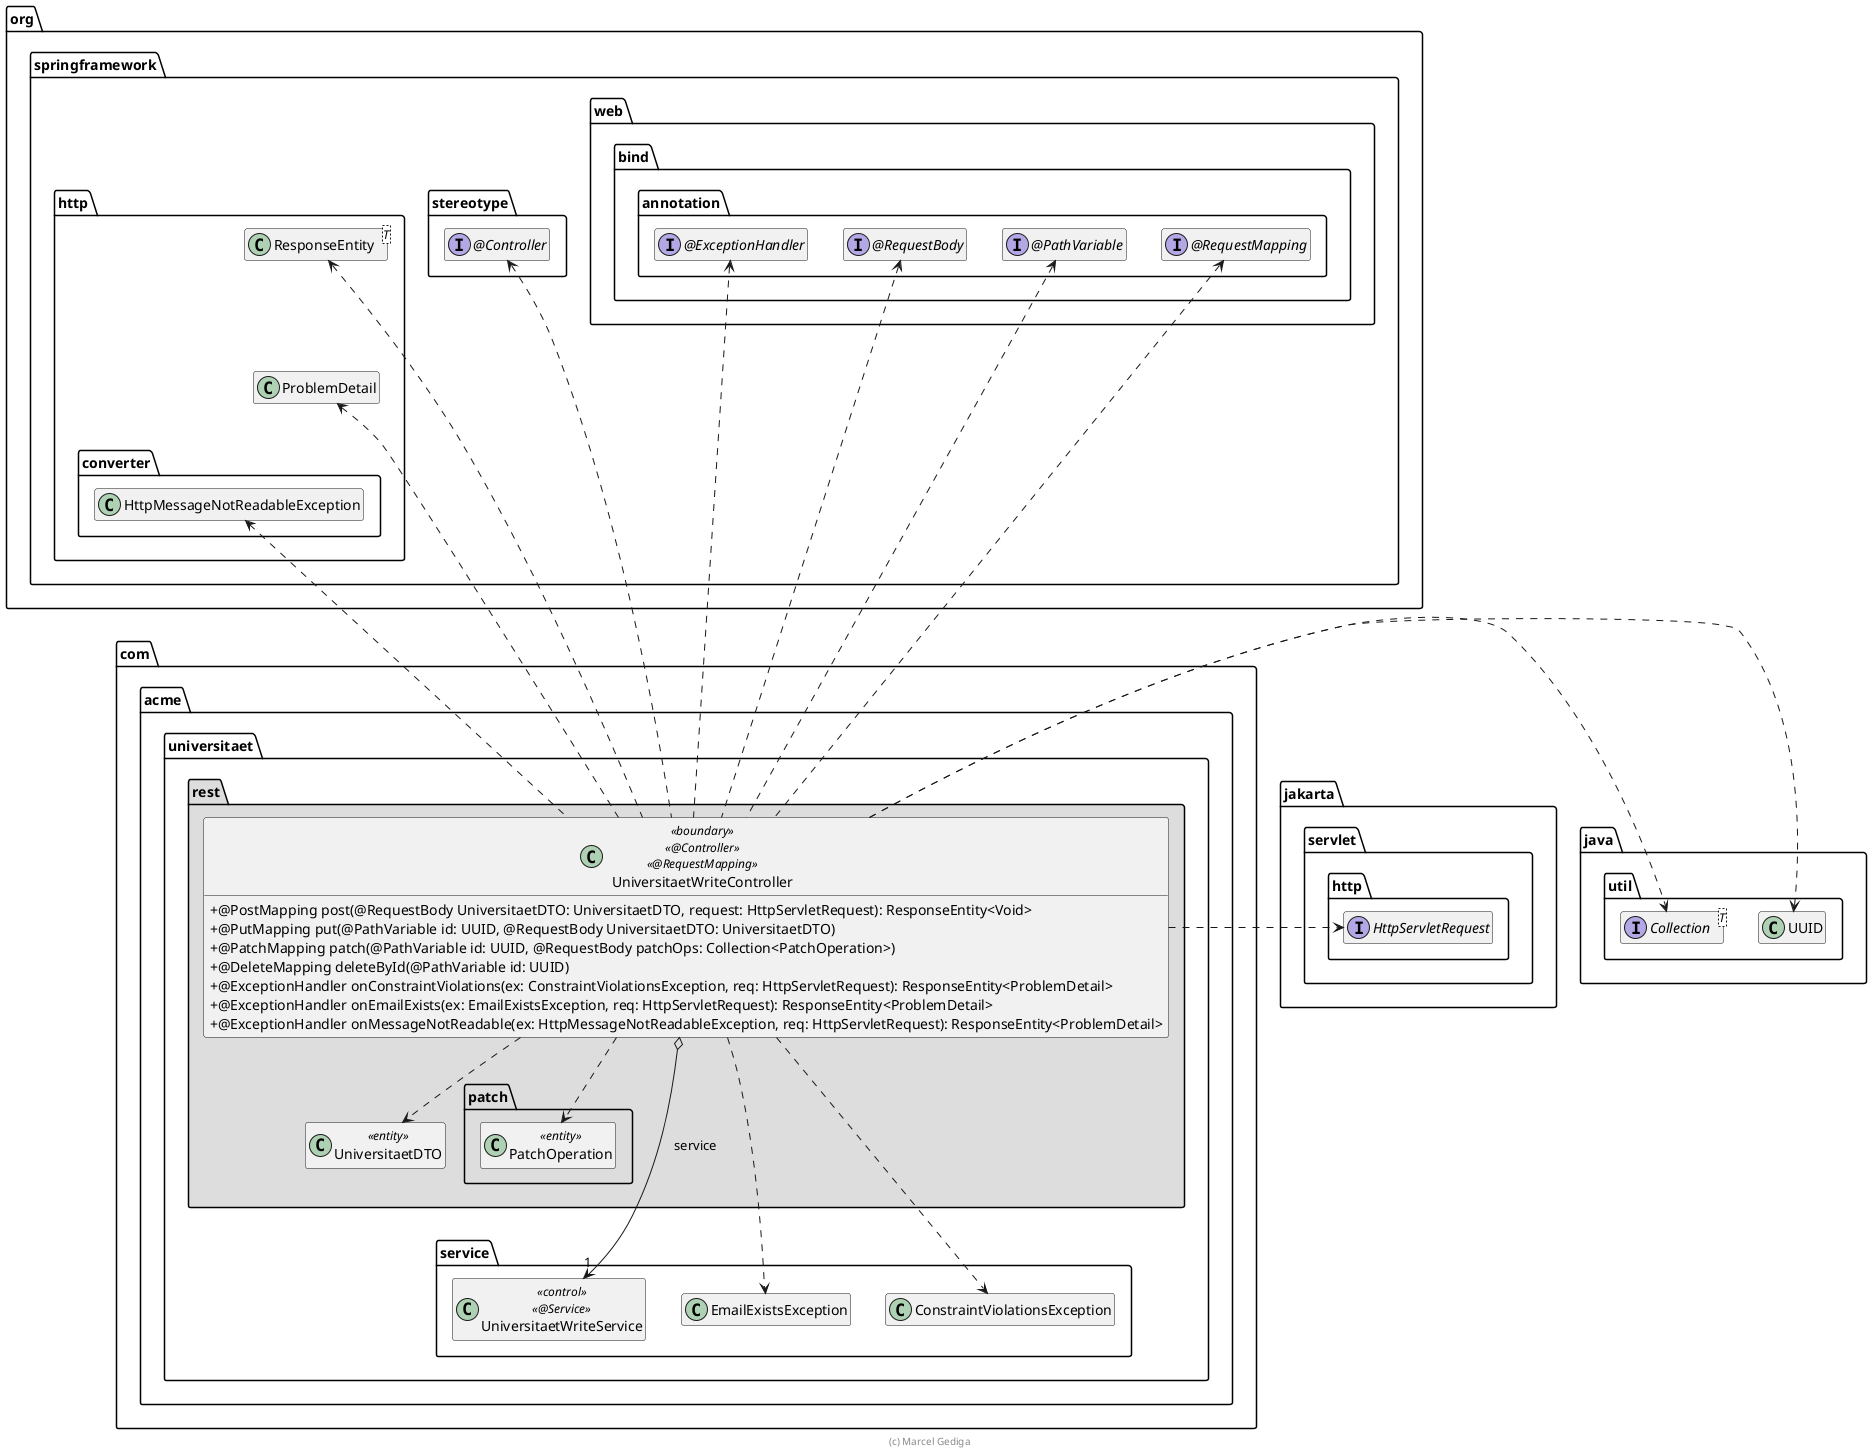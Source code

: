 @startuml UniversitaetWriteController

skinparam classAttributeIconSize 0

package org.springframework {
package stereotype {
        interface "@Controller" as Controller
    }

    package web.bind.annotation {
        interface "@RequestMapping" as RequestMapping
        interface "@PathVariable" as PathVariable
        interface "@RequestBody" as RequestBody
        interface "@ExceptionHandler" as ExceptionHandler
    }

    package http {
        class ResponseEntity<T>
        class ProblemDetail

        package converter {
            class HttpMessageNotReadableException
        }

        ResponseEntity .[hidden].> ProblemDetail
        ProblemDetail .[hidden].> HttpMessageNotReadableException
    }
}

package jakarta.servlet.http {
    interface HttpServletRequest
}

package java.util {
    interface Collection<T>
    class UUID
}

package com.acme.universitaet {
    package service {
        class UniversitaetWriteService << control >> << @Service >>

        class ConstraintViolationsException
        class EmailExistsException
    }

    package rest #DDDDDD {
        package patch {
            class PatchOperation <<entity>>
        }

        class UniversitaetDTO <<entity>>

        class UniversitaetWriteController << boundary >> << @Controller >> << @RequestMapping >> {
            + @PostMapping post(@RequestBody UniversitaetDTO: UniversitaetDTO, request: HttpServletRequest): ResponseEntity<Void>
            + @PutMapping put(@PathVariable id: UUID, @RequestBody UniversitaetDTO: UniversitaetDTO)
            + @PatchMapping patch(@PathVariable id: UUID, @RequestBody patchOps: Collection<PatchOperation>)
            + @DeleteMapping deleteById(@PathVariable id: UUID)
            + @ExceptionHandler onConstraintViolations(ex: ConstraintViolationsException, req: HttpServletRequest): ResponseEntity<ProblemDetail>
            + @ExceptionHandler onEmailExists(ex: EmailExistsException, req: HttpServletRequest): ResponseEntity<ProblemDetail>
            + @ExceptionHandler onMessageNotReadable(ex: HttpMessageNotReadableException, req: HttpServletRequest): ResponseEntity<ProblemDetail>
        }

        UniversitaetWriteController o-down-> "1" UniversitaetWriteService : service
        UniversitaetWriteController ..> UniversitaetDTO
        UniversitaetWriteController ..> ConstraintViolationsException
        UniversitaetWriteController ..> EmailExistsException
        UniversitaetWriteController ..> PatchOperation

        UniversitaetWriteController .up.> ResponseEntity
        UniversitaetWriteController .up.> ProblemDetail
        UniversitaetWriteController .up.> HttpMessageNotReadableException
        UniversitaetWriteController .right.> HttpServletRequest

        UniversitaetWriteController .up.> Controller
        UniversitaetWriteController .up.> RequestMapping
        UniversitaetWriteController .up.> PathVariable
        UniversitaetWriteController .up.> RequestBody
        UniversitaetWriteController .up.> ExceptionHandler

        UniversitaetWriteController .right.> UUID
        UniversitaetWriteController .right.> Collection

        PatchOperation .[hidden].> UniversitaetWriteService
    }
}

hide empty members

footer (c) Marcel Gediga

@enduml
